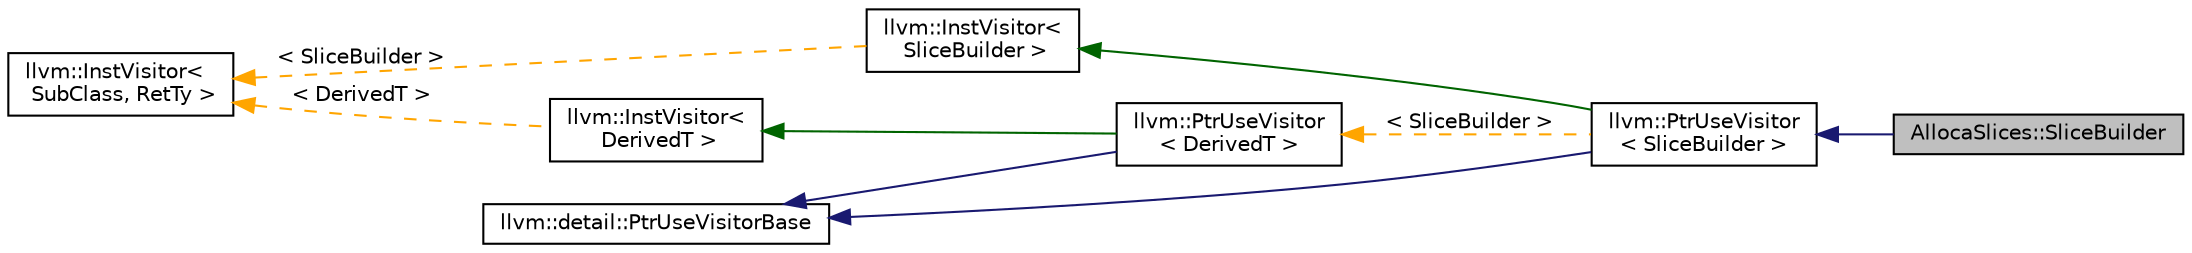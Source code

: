 digraph "AllocaSlices::SliceBuilder"
{
 // LATEX_PDF_SIZE
  bgcolor="transparent";
  edge [fontname="Helvetica",fontsize="10",labelfontname="Helvetica",labelfontsize="10"];
  node [fontname="Helvetica",fontsize="10",shape=record];
  rankdir="LR";
  Node1 [label="AllocaSlices::SliceBuilder",height=0.2,width=0.4,color="black", fillcolor="grey75", style="filled", fontcolor="black",tooltip="Builder for the alloca slices."];
  Node2 -> Node1 [dir="back",color="midnightblue",fontsize="10",style="solid",fontname="Helvetica"];
  Node2 [label="llvm::PtrUseVisitor\l\< SliceBuilder \>",height=0.2,width=0.4,color="black",URL="$classllvm_1_1PtrUseVisitor.html",tooltip=" "];
  Node3 -> Node2 [dir="back",color="darkgreen",fontsize="10",style="solid",fontname="Helvetica"];
  Node3 [label="llvm::InstVisitor\<\l SliceBuilder \>",height=0.2,width=0.4,color="black",URL="$classllvm_1_1InstVisitor.html",tooltip=" "];
  Node4 -> Node3 [dir="back",color="orange",fontsize="10",style="dashed",label=" \< SliceBuilder \>" ,fontname="Helvetica"];
  Node4 [label="llvm::InstVisitor\<\l SubClass, RetTy \>",height=0.2,width=0.4,color="black",URL="$classllvm_1_1InstVisitor.html",tooltip="Base class for instruction visitors."];
  Node5 -> Node2 [dir="back",color="midnightblue",fontsize="10",style="solid",fontname="Helvetica"];
  Node5 [label="llvm::detail::PtrUseVisitorBase",height=0.2,width=0.4,color="black",URL="$classllvm_1_1detail_1_1PtrUseVisitorBase.html",tooltip="Implementation of non-dependent functionality for PtrUseVisitor."];
  Node6 -> Node2 [dir="back",color="orange",fontsize="10",style="dashed",label=" \< SliceBuilder \>" ,fontname="Helvetica"];
  Node6 [label="llvm::PtrUseVisitor\l\< DerivedT \>",height=0.2,width=0.4,color="black",URL="$classllvm_1_1PtrUseVisitor.html",tooltip="A base class for visitors over the uses of a pointer value."];
  Node7 -> Node6 [dir="back",color="darkgreen",fontsize="10",style="solid",fontname="Helvetica"];
  Node7 [label="llvm::InstVisitor\<\l DerivedT \>",height=0.2,width=0.4,color="black",URL="$classllvm_1_1InstVisitor.html",tooltip=" "];
  Node4 -> Node7 [dir="back",color="orange",fontsize="10",style="dashed",label=" \< DerivedT \>" ,fontname="Helvetica"];
  Node5 -> Node6 [dir="back",color="midnightblue",fontsize="10",style="solid",fontname="Helvetica"];
}
